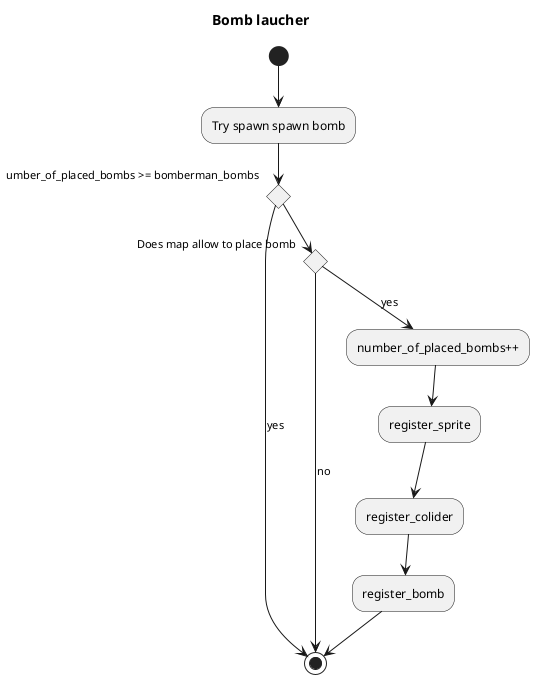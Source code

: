 @startuml

title Bomb laucher

(*) --> "Try spawn spawn bomb"

if "umber_of_placed_bombs >= bomberman_bombs"
  --> [yes] (*)
else
  if "Does map allow to place bomb"
    --> [yes] number_of_placed_bombs++
  else
    --> [no] (*) 
  endif
endif

"number_of_placed_bombs++" --> register_sprite
register_sprite --> register_colider
register_colider --> register_bomb
register_bomb --> (*)

@enduml
